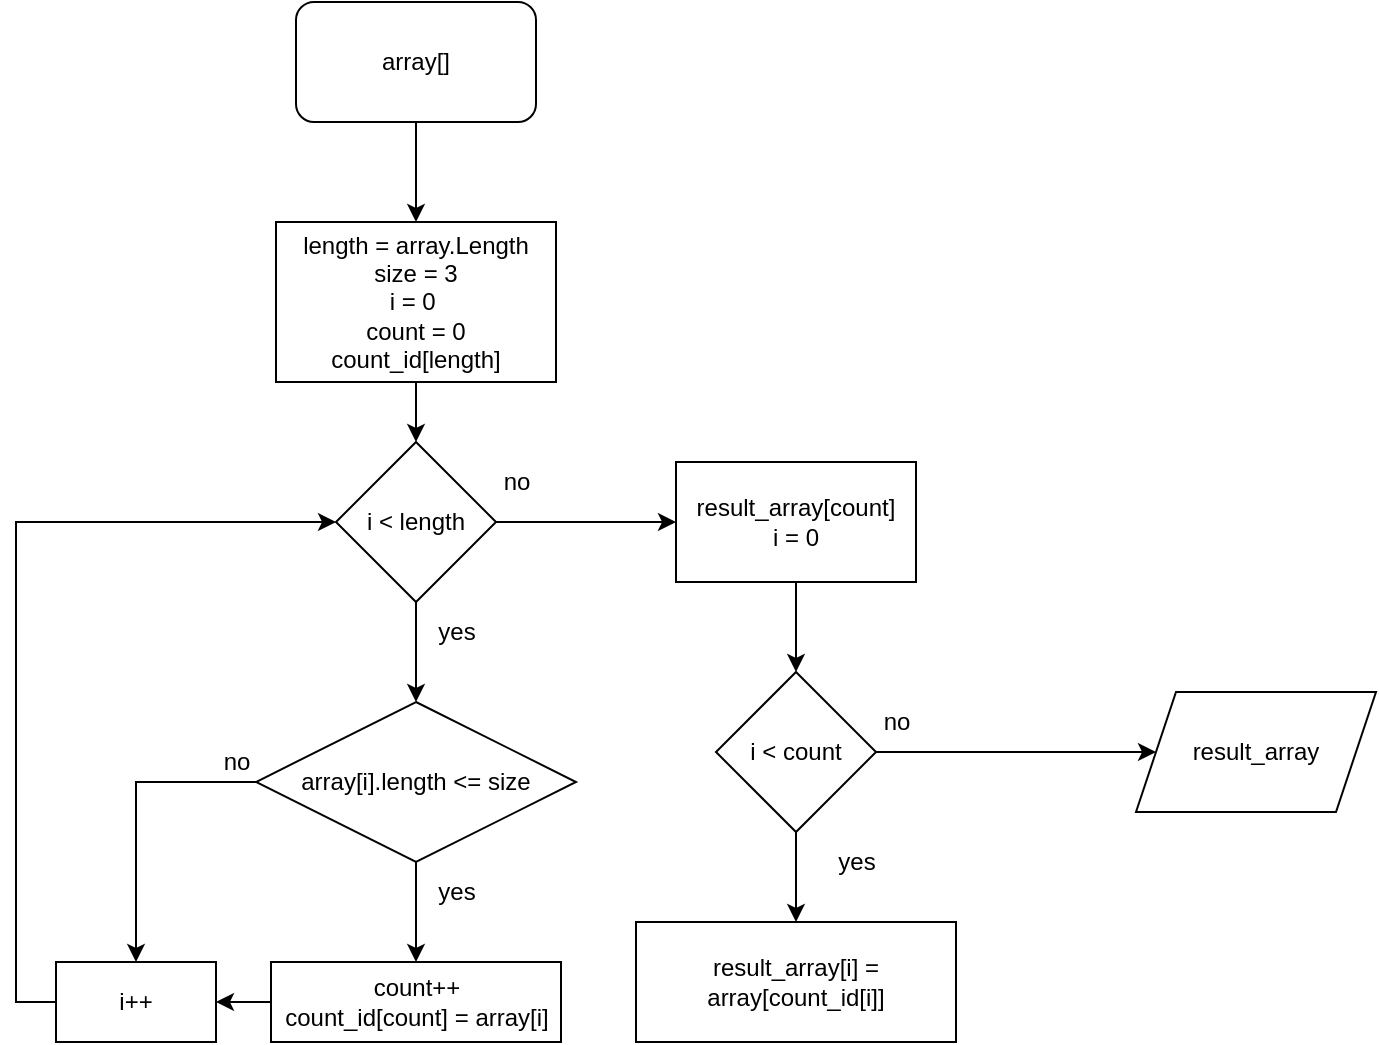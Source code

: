 <mxfile version="21.0.8" type="device"><diagram id="C5RBs43oDa-KdzZeNtuy" name="Page-1"><mxGraphModel dx="1393" dy="797" grid="1" gridSize="10" guides="1" tooltips="1" connect="1" arrows="1" fold="1" page="1" pageScale="1" pageWidth="827" pageHeight="1169" math="0" shadow="0"><root><mxCell id="WIyWlLk6GJQsqaUBKTNV-0"/><mxCell id="WIyWlLk6GJQsqaUBKTNV-1" parent="WIyWlLk6GJQsqaUBKTNV-0"/><mxCell id="zPVXZnuw8CtYa3LySB9f-2" style="edgeStyle=orthogonalEdgeStyle;rounded=0;orthogonalLoop=1;jettySize=auto;html=1;entryX=0.5;entryY=0;entryDx=0;entryDy=0;" edge="1" parent="WIyWlLk6GJQsqaUBKTNV-1" source="zPVXZnuw8CtYa3LySB9f-0" target="zPVXZnuw8CtYa3LySB9f-1"><mxGeometry relative="1" as="geometry"/></mxCell><mxCell id="zPVXZnuw8CtYa3LySB9f-0" value="array[]" style="rounded=1;whiteSpace=wrap;html=1;" vertex="1" parent="WIyWlLk6GJQsqaUBKTNV-1"><mxGeometry x="250" y="50" width="120" height="60" as="geometry"/></mxCell><mxCell id="zPVXZnuw8CtYa3LySB9f-4" style="edgeStyle=orthogonalEdgeStyle;rounded=0;orthogonalLoop=1;jettySize=auto;html=1;entryX=0.5;entryY=0;entryDx=0;entryDy=0;" edge="1" parent="WIyWlLk6GJQsqaUBKTNV-1" source="zPVXZnuw8CtYa3LySB9f-1" target="zPVXZnuw8CtYa3LySB9f-3"><mxGeometry relative="1" as="geometry"/></mxCell><mxCell id="zPVXZnuw8CtYa3LySB9f-1" value="length = array.Length&lt;br&gt;size = 3&lt;br&gt;i = 0&amp;nbsp;&lt;br&gt;count = 0&lt;br&gt;count_id[length]" style="rounded=0;whiteSpace=wrap;html=1;" vertex="1" parent="WIyWlLk6GJQsqaUBKTNV-1"><mxGeometry x="240" y="160" width="140" height="80" as="geometry"/></mxCell><mxCell id="zPVXZnuw8CtYa3LySB9f-6" style="edgeStyle=orthogonalEdgeStyle;rounded=0;orthogonalLoop=1;jettySize=auto;html=1;" edge="1" parent="WIyWlLk6GJQsqaUBKTNV-1" source="zPVXZnuw8CtYa3LySB9f-3" target="zPVXZnuw8CtYa3LySB9f-5"><mxGeometry relative="1" as="geometry"/></mxCell><mxCell id="zPVXZnuw8CtYa3LySB9f-17" style="edgeStyle=orthogonalEdgeStyle;rounded=0;orthogonalLoop=1;jettySize=auto;html=1;" edge="1" parent="WIyWlLk6GJQsqaUBKTNV-1" source="zPVXZnuw8CtYa3LySB9f-3" target="zPVXZnuw8CtYa3LySB9f-16"><mxGeometry relative="1" as="geometry"/></mxCell><mxCell id="zPVXZnuw8CtYa3LySB9f-3" value="i &amp;lt; length" style="rhombus;whiteSpace=wrap;html=1;" vertex="1" parent="WIyWlLk6GJQsqaUBKTNV-1"><mxGeometry x="270" y="270" width="80" height="80" as="geometry"/></mxCell><mxCell id="zPVXZnuw8CtYa3LySB9f-9" style="edgeStyle=orthogonalEdgeStyle;rounded=0;orthogonalLoop=1;jettySize=auto;html=1;entryX=0.5;entryY=0;entryDx=0;entryDy=0;" edge="1" parent="WIyWlLk6GJQsqaUBKTNV-1" source="zPVXZnuw8CtYa3LySB9f-5" target="zPVXZnuw8CtYa3LySB9f-8"><mxGeometry relative="1" as="geometry"/></mxCell><mxCell id="zPVXZnuw8CtYa3LySB9f-13" style="edgeStyle=orthogonalEdgeStyle;rounded=0;orthogonalLoop=1;jettySize=auto;html=1;" edge="1" parent="WIyWlLk6GJQsqaUBKTNV-1" source="zPVXZnuw8CtYa3LySB9f-5" target="zPVXZnuw8CtYa3LySB9f-11"><mxGeometry relative="1" as="geometry"/></mxCell><mxCell id="zPVXZnuw8CtYa3LySB9f-5" value="array[i].length &amp;lt;= size" style="rhombus;whiteSpace=wrap;html=1;" vertex="1" parent="WIyWlLk6GJQsqaUBKTNV-1"><mxGeometry x="230" y="400" width="160" height="80" as="geometry"/></mxCell><mxCell id="zPVXZnuw8CtYa3LySB9f-7" value="yes&lt;br&gt;" style="text;html=1;align=center;verticalAlign=middle;resizable=0;points=[];autosize=1;strokeColor=none;fillColor=none;" vertex="1" parent="WIyWlLk6GJQsqaUBKTNV-1"><mxGeometry x="310" y="350" width="40" height="30" as="geometry"/></mxCell><mxCell id="zPVXZnuw8CtYa3LySB9f-12" style="edgeStyle=orthogonalEdgeStyle;rounded=0;orthogonalLoop=1;jettySize=auto;html=1;entryX=1;entryY=0.5;entryDx=0;entryDy=0;" edge="1" parent="WIyWlLk6GJQsqaUBKTNV-1" source="zPVXZnuw8CtYa3LySB9f-8" target="zPVXZnuw8CtYa3LySB9f-11"><mxGeometry relative="1" as="geometry"/></mxCell><mxCell id="zPVXZnuw8CtYa3LySB9f-8" value="count++&lt;br&gt;count_id[count] = array[i]" style="rounded=0;whiteSpace=wrap;html=1;" vertex="1" parent="WIyWlLk6GJQsqaUBKTNV-1"><mxGeometry x="237.5" y="530" width="145" height="40" as="geometry"/></mxCell><mxCell id="zPVXZnuw8CtYa3LySB9f-10" value="yes" style="text;html=1;align=center;verticalAlign=middle;resizable=0;points=[];autosize=1;strokeColor=none;fillColor=none;" vertex="1" parent="WIyWlLk6GJQsqaUBKTNV-1"><mxGeometry x="310" y="480" width="40" height="30" as="geometry"/></mxCell><mxCell id="zPVXZnuw8CtYa3LySB9f-15" style="edgeStyle=orthogonalEdgeStyle;rounded=0;orthogonalLoop=1;jettySize=auto;html=1;entryX=0;entryY=0.5;entryDx=0;entryDy=0;" edge="1" parent="WIyWlLk6GJQsqaUBKTNV-1" source="zPVXZnuw8CtYa3LySB9f-11" target="zPVXZnuw8CtYa3LySB9f-3"><mxGeometry relative="1" as="geometry"><Array as="points"><mxPoint x="110" y="550"/><mxPoint x="110" y="310"/></Array></mxGeometry></mxCell><mxCell id="zPVXZnuw8CtYa3LySB9f-11" value="i++" style="rounded=0;whiteSpace=wrap;html=1;" vertex="1" parent="WIyWlLk6GJQsqaUBKTNV-1"><mxGeometry x="130" y="530" width="80" height="40" as="geometry"/></mxCell><mxCell id="zPVXZnuw8CtYa3LySB9f-14" value="no" style="text;html=1;align=center;verticalAlign=middle;resizable=0;points=[];autosize=1;strokeColor=none;fillColor=none;" vertex="1" parent="WIyWlLk6GJQsqaUBKTNV-1"><mxGeometry x="200" y="415" width="40" height="30" as="geometry"/></mxCell><mxCell id="zPVXZnuw8CtYa3LySB9f-20" style="edgeStyle=orthogonalEdgeStyle;rounded=0;orthogonalLoop=1;jettySize=auto;html=1;entryX=0.5;entryY=0;entryDx=0;entryDy=0;" edge="1" parent="WIyWlLk6GJQsqaUBKTNV-1" source="zPVXZnuw8CtYa3LySB9f-16" target="zPVXZnuw8CtYa3LySB9f-19"><mxGeometry relative="1" as="geometry"/></mxCell><mxCell id="zPVXZnuw8CtYa3LySB9f-16" value="result_array[count]&lt;br&gt;i = 0" style="rounded=0;whiteSpace=wrap;html=1;" vertex="1" parent="WIyWlLk6GJQsqaUBKTNV-1"><mxGeometry x="440" y="280" width="120" height="60" as="geometry"/></mxCell><mxCell id="zPVXZnuw8CtYa3LySB9f-18" value="no" style="text;html=1;align=center;verticalAlign=middle;resizable=0;points=[];autosize=1;strokeColor=none;fillColor=none;" vertex="1" parent="WIyWlLk6GJQsqaUBKTNV-1"><mxGeometry x="340" y="275" width="40" height="30" as="geometry"/></mxCell><mxCell id="zPVXZnuw8CtYa3LySB9f-22" style="edgeStyle=orthogonalEdgeStyle;rounded=0;orthogonalLoop=1;jettySize=auto;html=1;entryX=0.5;entryY=0;entryDx=0;entryDy=0;" edge="1" parent="WIyWlLk6GJQsqaUBKTNV-1" source="zPVXZnuw8CtYa3LySB9f-19" target="zPVXZnuw8CtYa3LySB9f-21"><mxGeometry relative="1" as="geometry"/></mxCell><mxCell id="zPVXZnuw8CtYa3LySB9f-25" style="edgeStyle=orthogonalEdgeStyle;rounded=0;orthogonalLoop=1;jettySize=auto;html=1;" edge="1" parent="WIyWlLk6GJQsqaUBKTNV-1" source="zPVXZnuw8CtYa3LySB9f-19" target="zPVXZnuw8CtYa3LySB9f-24"><mxGeometry relative="1" as="geometry"/></mxCell><mxCell id="zPVXZnuw8CtYa3LySB9f-19" value="i &amp;lt; count" style="rhombus;whiteSpace=wrap;html=1;" vertex="1" parent="WIyWlLk6GJQsqaUBKTNV-1"><mxGeometry x="460" y="385" width="80" height="80" as="geometry"/></mxCell><mxCell id="zPVXZnuw8CtYa3LySB9f-21" value="result_array[i] = array[count_id[i]]" style="rounded=0;whiteSpace=wrap;html=1;" vertex="1" parent="WIyWlLk6GJQsqaUBKTNV-1"><mxGeometry x="420" y="510" width="160" height="60" as="geometry"/></mxCell><mxCell id="zPVXZnuw8CtYa3LySB9f-23" value="yes" style="text;html=1;align=center;verticalAlign=middle;resizable=0;points=[];autosize=1;strokeColor=none;fillColor=none;" vertex="1" parent="WIyWlLk6GJQsqaUBKTNV-1"><mxGeometry x="510" y="465" width="40" height="30" as="geometry"/></mxCell><mxCell id="zPVXZnuw8CtYa3LySB9f-24" value="result_array" style="shape=parallelogram;perimeter=parallelogramPerimeter;whiteSpace=wrap;html=1;fixedSize=1;" vertex="1" parent="WIyWlLk6GJQsqaUBKTNV-1"><mxGeometry x="670" y="395" width="120" height="60" as="geometry"/></mxCell><mxCell id="zPVXZnuw8CtYa3LySB9f-26" value="no" style="text;html=1;align=center;verticalAlign=middle;resizable=0;points=[];autosize=1;strokeColor=none;fillColor=none;" vertex="1" parent="WIyWlLk6GJQsqaUBKTNV-1"><mxGeometry x="530" y="395" width="40" height="30" as="geometry"/></mxCell></root></mxGraphModel></diagram></mxfile>